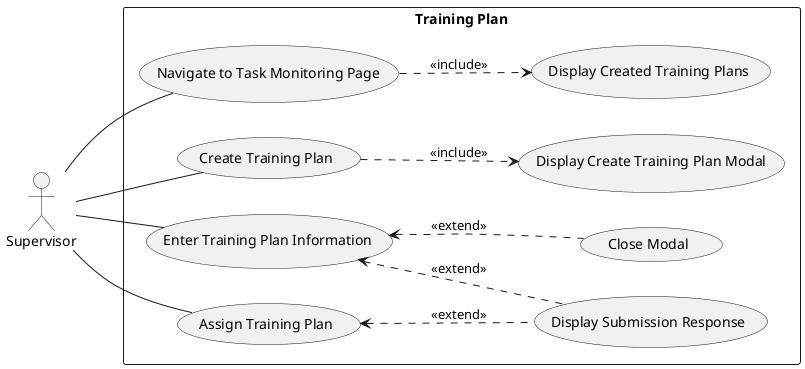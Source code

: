 @startuml trainingplan_use_case_diagram

left to right direction

actor Supervisor as User

rectangle "Training Plan" {
  usecase UC1 as "Navigate to Task Monitoring Page"
  usecase "Display Created Training Plans" as UC2
  usecase "Create Training Plan" as UC3
  usecase "Display Create Training Plan Modal" as UC4
  usecase "Enter Training Plan Information" as UC5
  usecase "Display Submission Response" as UC6
  usecase "Close Modal" as UC7
  usecase "Assign Training Plan" as UC8
}
User -- UC1
UC1 ..> UC2 : <<include>>
User -- UC3
UC3 ..> UC4 : <<include>>
User -- UC5
UC5 <.. UC6 : <<extend>>
UC5 <.. UC7 : <<extend>>
User -- UC8
UC8 <.. UC6 : <<extend>>

@enduml
